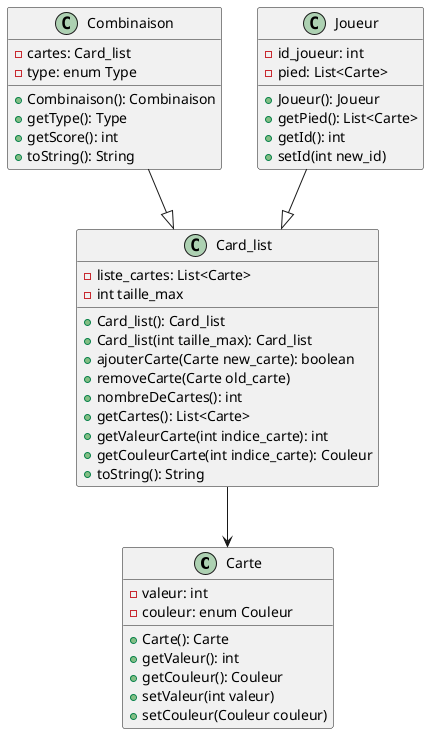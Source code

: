 @startuml model

class Carte{
    - valeur: int
    - couleur: enum Couleur
    + Carte(): Carte
    + getValeur(): int
    + getCouleur(): Couleur
    + setValeur(int valeur)
    + setCouleur(Couleur couleur)
}

class Combinaison{
    - cartes: Card_list
    - type: enum Type
    + Combinaison(): Combinaison 
    + getType(): Type 
    + getScore(): int 
    + toString(): String
}

class Joueur{
    - id_joueur: int
    - pied: List<Carte>
    + Joueur(): Joueur
    + getPied(): List<Carte>
    + getId(): int
    + setId(int new_id)
}

class Card_list{
    - liste_cartes: List<Carte>
    - int taille_max
    + Card_list(): Card_list
    + Card_list(int taille_max): Card_list
    + ajouterCarte(Carte new_carte): boolean
    + removeCarte(Carte old_carte)
    + nombreDeCartes(): int 
    + getCartes(): List<Carte> 
    + getValeurCarte(int indice_carte): int
    + getCouleurCarte(int indice_carte): Couleur
    + toString(): String
 
    
}

Combinaison --|> Card_list
Joueur --|> Card_list
Card_list --> Carte


@enduml
